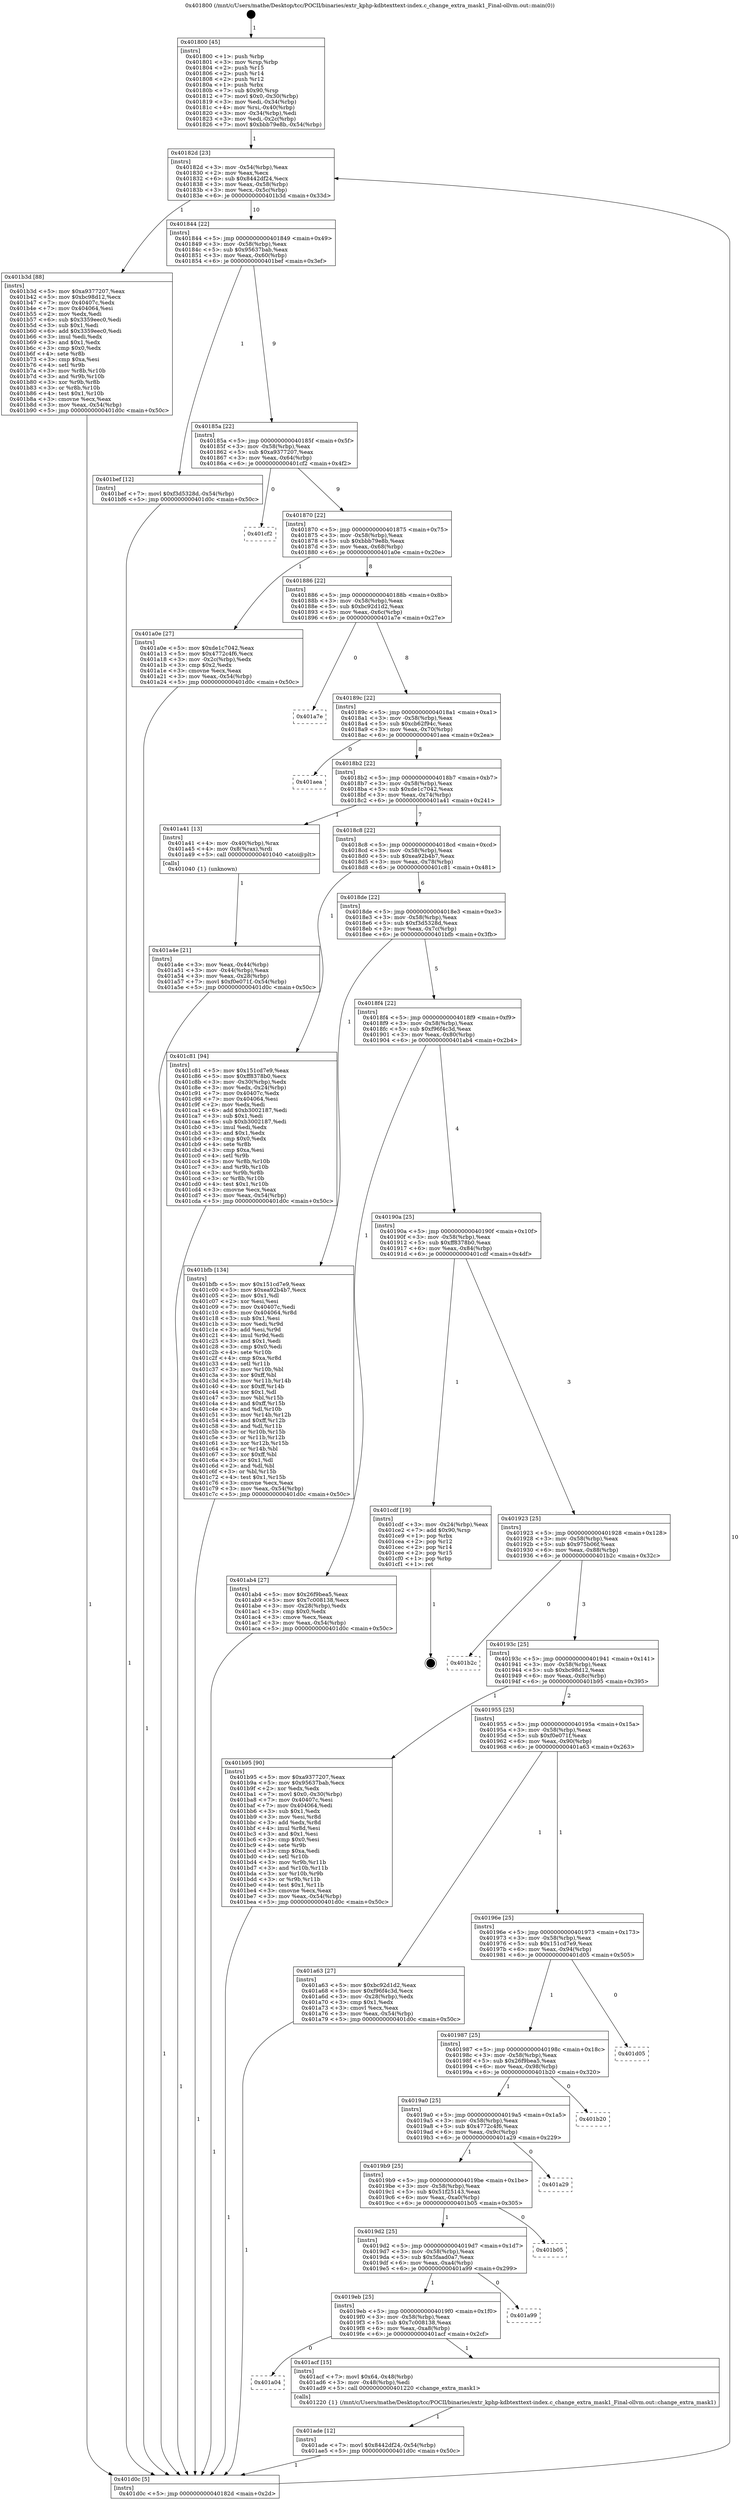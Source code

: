 digraph "0x401800" {
  label = "0x401800 (/mnt/c/Users/mathe/Desktop/tcc/POCII/binaries/extr_kphp-kdbtexttext-index.c_change_extra_mask1_Final-ollvm.out::main(0))"
  labelloc = "t"
  node[shape=record]

  Entry [label="",width=0.3,height=0.3,shape=circle,fillcolor=black,style=filled]
  "0x40182d" [label="{
     0x40182d [23]\l
     | [instrs]\l
     &nbsp;&nbsp;0x40182d \<+3\>: mov -0x54(%rbp),%eax\l
     &nbsp;&nbsp;0x401830 \<+2\>: mov %eax,%ecx\l
     &nbsp;&nbsp;0x401832 \<+6\>: sub $0x8442df24,%ecx\l
     &nbsp;&nbsp;0x401838 \<+3\>: mov %eax,-0x58(%rbp)\l
     &nbsp;&nbsp;0x40183b \<+3\>: mov %ecx,-0x5c(%rbp)\l
     &nbsp;&nbsp;0x40183e \<+6\>: je 0000000000401b3d \<main+0x33d\>\l
  }"]
  "0x401b3d" [label="{
     0x401b3d [88]\l
     | [instrs]\l
     &nbsp;&nbsp;0x401b3d \<+5\>: mov $0xa9377207,%eax\l
     &nbsp;&nbsp;0x401b42 \<+5\>: mov $0xbc98d12,%ecx\l
     &nbsp;&nbsp;0x401b47 \<+7\>: mov 0x40407c,%edx\l
     &nbsp;&nbsp;0x401b4e \<+7\>: mov 0x404064,%esi\l
     &nbsp;&nbsp;0x401b55 \<+2\>: mov %edx,%edi\l
     &nbsp;&nbsp;0x401b57 \<+6\>: sub $0x3359eec0,%edi\l
     &nbsp;&nbsp;0x401b5d \<+3\>: sub $0x1,%edi\l
     &nbsp;&nbsp;0x401b60 \<+6\>: add $0x3359eec0,%edi\l
     &nbsp;&nbsp;0x401b66 \<+3\>: imul %edi,%edx\l
     &nbsp;&nbsp;0x401b69 \<+3\>: and $0x1,%edx\l
     &nbsp;&nbsp;0x401b6c \<+3\>: cmp $0x0,%edx\l
     &nbsp;&nbsp;0x401b6f \<+4\>: sete %r8b\l
     &nbsp;&nbsp;0x401b73 \<+3\>: cmp $0xa,%esi\l
     &nbsp;&nbsp;0x401b76 \<+4\>: setl %r9b\l
     &nbsp;&nbsp;0x401b7a \<+3\>: mov %r8b,%r10b\l
     &nbsp;&nbsp;0x401b7d \<+3\>: and %r9b,%r10b\l
     &nbsp;&nbsp;0x401b80 \<+3\>: xor %r9b,%r8b\l
     &nbsp;&nbsp;0x401b83 \<+3\>: or %r8b,%r10b\l
     &nbsp;&nbsp;0x401b86 \<+4\>: test $0x1,%r10b\l
     &nbsp;&nbsp;0x401b8a \<+3\>: cmovne %ecx,%eax\l
     &nbsp;&nbsp;0x401b8d \<+3\>: mov %eax,-0x54(%rbp)\l
     &nbsp;&nbsp;0x401b90 \<+5\>: jmp 0000000000401d0c \<main+0x50c\>\l
  }"]
  "0x401844" [label="{
     0x401844 [22]\l
     | [instrs]\l
     &nbsp;&nbsp;0x401844 \<+5\>: jmp 0000000000401849 \<main+0x49\>\l
     &nbsp;&nbsp;0x401849 \<+3\>: mov -0x58(%rbp),%eax\l
     &nbsp;&nbsp;0x40184c \<+5\>: sub $0x95637bab,%eax\l
     &nbsp;&nbsp;0x401851 \<+3\>: mov %eax,-0x60(%rbp)\l
     &nbsp;&nbsp;0x401854 \<+6\>: je 0000000000401bef \<main+0x3ef\>\l
  }"]
  Exit [label="",width=0.3,height=0.3,shape=circle,fillcolor=black,style=filled,peripheries=2]
  "0x401bef" [label="{
     0x401bef [12]\l
     | [instrs]\l
     &nbsp;&nbsp;0x401bef \<+7\>: movl $0xf3d5328d,-0x54(%rbp)\l
     &nbsp;&nbsp;0x401bf6 \<+5\>: jmp 0000000000401d0c \<main+0x50c\>\l
  }"]
  "0x40185a" [label="{
     0x40185a [22]\l
     | [instrs]\l
     &nbsp;&nbsp;0x40185a \<+5\>: jmp 000000000040185f \<main+0x5f\>\l
     &nbsp;&nbsp;0x40185f \<+3\>: mov -0x58(%rbp),%eax\l
     &nbsp;&nbsp;0x401862 \<+5\>: sub $0xa9377207,%eax\l
     &nbsp;&nbsp;0x401867 \<+3\>: mov %eax,-0x64(%rbp)\l
     &nbsp;&nbsp;0x40186a \<+6\>: je 0000000000401cf2 \<main+0x4f2\>\l
  }"]
  "0x401ade" [label="{
     0x401ade [12]\l
     | [instrs]\l
     &nbsp;&nbsp;0x401ade \<+7\>: movl $0x8442df24,-0x54(%rbp)\l
     &nbsp;&nbsp;0x401ae5 \<+5\>: jmp 0000000000401d0c \<main+0x50c\>\l
  }"]
  "0x401cf2" [label="{
     0x401cf2\l
  }", style=dashed]
  "0x401870" [label="{
     0x401870 [22]\l
     | [instrs]\l
     &nbsp;&nbsp;0x401870 \<+5\>: jmp 0000000000401875 \<main+0x75\>\l
     &nbsp;&nbsp;0x401875 \<+3\>: mov -0x58(%rbp),%eax\l
     &nbsp;&nbsp;0x401878 \<+5\>: sub $0xbbb79e8b,%eax\l
     &nbsp;&nbsp;0x40187d \<+3\>: mov %eax,-0x68(%rbp)\l
     &nbsp;&nbsp;0x401880 \<+6\>: je 0000000000401a0e \<main+0x20e\>\l
  }"]
  "0x401a04" [label="{
     0x401a04\l
  }", style=dashed]
  "0x401a0e" [label="{
     0x401a0e [27]\l
     | [instrs]\l
     &nbsp;&nbsp;0x401a0e \<+5\>: mov $0xde1c7042,%eax\l
     &nbsp;&nbsp;0x401a13 \<+5\>: mov $0x4772c4f6,%ecx\l
     &nbsp;&nbsp;0x401a18 \<+3\>: mov -0x2c(%rbp),%edx\l
     &nbsp;&nbsp;0x401a1b \<+3\>: cmp $0x2,%edx\l
     &nbsp;&nbsp;0x401a1e \<+3\>: cmovne %ecx,%eax\l
     &nbsp;&nbsp;0x401a21 \<+3\>: mov %eax,-0x54(%rbp)\l
     &nbsp;&nbsp;0x401a24 \<+5\>: jmp 0000000000401d0c \<main+0x50c\>\l
  }"]
  "0x401886" [label="{
     0x401886 [22]\l
     | [instrs]\l
     &nbsp;&nbsp;0x401886 \<+5\>: jmp 000000000040188b \<main+0x8b\>\l
     &nbsp;&nbsp;0x40188b \<+3\>: mov -0x58(%rbp),%eax\l
     &nbsp;&nbsp;0x40188e \<+5\>: sub $0xbc92d1d2,%eax\l
     &nbsp;&nbsp;0x401893 \<+3\>: mov %eax,-0x6c(%rbp)\l
     &nbsp;&nbsp;0x401896 \<+6\>: je 0000000000401a7e \<main+0x27e\>\l
  }"]
  "0x401d0c" [label="{
     0x401d0c [5]\l
     | [instrs]\l
     &nbsp;&nbsp;0x401d0c \<+5\>: jmp 000000000040182d \<main+0x2d\>\l
  }"]
  "0x401800" [label="{
     0x401800 [45]\l
     | [instrs]\l
     &nbsp;&nbsp;0x401800 \<+1\>: push %rbp\l
     &nbsp;&nbsp;0x401801 \<+3\>: mov %rsp,%rbp\l
     &nbsp;&nbsp;0x401804 \<+2\>: push %r15\l
     &nbsp;&nbsp;0x401806 \<+2\>: push %r14\l
     &nbsp;&nbsp;0x401808 \<+2\>: push %r12\l
     &nbsp;&nbsp;0x40180a \<+1\>: push %rbx\l
     &nbsp;&nbsp;0x40180b \<+7\>: sub $0x90,%rsp\l
     &nbsp;&nbsp;0x401812 \<+7\>: movl $0x0,-0x30(%rbp)\l
     &nbsp;&nbsp;0x401819 \<+3\>: mov %edi,-0x34(%rbp)\l
     &nbsp;&nbsp;0x40181c \<+4\>: mov %rsi,-0x40(%rbp)\l
     &nbsp;&nbsp;0x401820 \<+3\>: mov -0x34(%rbp),%edi\l
     &nbsp;&nbsp;0x401823 \<+3\>: mov %edi,-0x2c(%rbp)\l
     &nbsp;&nbsp;0x401826 \<+7\>: movl $0xbbb79e8b,-0x54(%rbp)\l
  }"]
  "0x401acf" [label="{
     0x401acf [15]\l
     | [instrs]\l
     &nbsp;&nbsp;0x401acf \<+7\>: movl $0x64,-0x48(%rbp)\l
     &nbsp;&nbsp;0x401ad6 \<+3\>: mov -0x48(%rbp),%edi\l
     &nbsp;&nbsp;0x401ad9 \<+5\>: call 0000000000401220 \<change_extra_mask1\>\l
     | [calls]\l
     &nbsp;&nbsp;0x401220 \{1\} (/mnt/c/Users/mathe/Desktop/tcc/POCII/binaries/extr_kphp-kdbtexttext-index.c_change_extra_mask1_Final-ollvm.out::change_extra_mask1)\l
  }"]
  "0x401a7e" [label="{
     0x401a7e\l
  }", style=dashed]
  "0x40189c" [label="{
     0x40189c [22]\l
     | [instrs]\l
     &nbsp;&nbsp;0x40189c \<+5\>: jmp 00000000004018a1 \<main+0xa1\>\l
     &nbsp;&nbsp;0x4018a1 \<+3\>: mov -0x58(%rbp),%eax\l
     &nbsp;&nbsp;0x4018a4 \<+5\>: sub $0xcb62f94c,%eax\l
     &nbsp;&nbsp;0x4018a9 \<+3\>: mov %eax,-0x70(%rbp)\l
     &nbsp;&nbsp;0x4018ac \<+6\>: je 0000000000401aea \<main+0x2ea\>\l
  }"]
  "0x4019eb" [label="{
     0x4019eb [25]\l
     | [instrs]\l
     &nbsp;&nbsp;0x4019eb \<+5\>: jmp 00000000004019f0 \<main+0x1f0\>\l
     &nbsp;&nbsp;0x4019f0 \<+3\>: mov -0x58(%rbp),%eax\l
     &nbsp;&nbsp;0x4019f3 \<+5\>: sub $0x7c008138,%eax\l
     &nbsp;&nbsp;0x4019f8 \<+6\>: mov %eax,-0xa8(%rbp)\l
     &nbsp;&nbsp;0x4019fe \<+6\>: je 0000000000401acf \<main+0x2cf\>\l
  }"]
  "0x401aea" [label="{
     0x401aea\l
  }", style=dashed]
  "0x4018b2" [label="{
     0x4018b2 [22]\l
     | [instrs]\l
     &nbsp;&nbsp;0x4018b2 \<+5\>: jmp 00000000004018b7 \<main+0xb7\>\l
     &nbsp;&nbsp;0x4018b7 \<+3\>: mov -0x58(%rbp),%eax\l
     &nbsp;&nbsp;0x4018ba \<+5\>: sub $0xde1c7042,%eax\l
     &nbsp;&nbsp;0x4018bf \<+3\>: mov %eax,-0x74(%rbp)\l
     &nbsp;&nbsp;0x4018c2 \<+6\>: je 0000000000401a41 \<main+0x241\>\l
  }"]
  "0x401a99" [label="{
     0x401a99\l
  }", style=dashed]
  "0x401a41" [label="{
     0x401a41 [13]\l
     | [instrs]\l
     &nbsp;&nbsp;0x401a41 \<+4\>: mov -0x40(%rbp),%rax\l
     &nbsp;&nbsp;0x401a45 \<+4\>: mov 0x8(%rax),%rdi\l
     &nbsp;&nbsp;0x401a49 \<+5\>: call 0000000000401040 \<atoi@plt\>\l
     | [calls]\l
     &nbsp;&nbsp;0x401040 \{1\} (unknown)\l
  }"]
  "0x4018c8" [label="{
     0x4018c8 [22]\l
     | [instrs]\l
     &nbsp;&nbsp;0x4018c8 \<+5\>: jmp 00000000004018cd \<main+0xcd\>\l
     &nbsp;&nbsp;0x4018cd \<+3\>: mov -0x58(%rbp),%eax\l
     &nbsp;&nbsp;0x4018d0 \<+5\>: sub $0xea92b4b7,%eax\l
     &nbsp;&nbsp;0x4018d5 \<+3\>: mov %eax,-0x78(%rbp)\l
     &nbsp;&nbsp;0x4018d8 \<+6\>: je 0000000000401c81 \<main+0x481\>\l
  }"]
  "0x401a4e" [label="{
     0x401a4e [21]\l
     | [instrs]\l
     &nbsp;&nbsp;0x401a4e \<+3\>: mov %eax,-0x44(%rbp)\l
     &nbsp;&nbsp;0x401a51 \<+3\>: mov -0x44(%rbp),%eax\l
     &nbsp;&nbsp;0x401a54 \<+3\>: mov %eax,-0x28(%rbp)\l
     &nbsp;&nbsp;0x401a57 \<+7\>: movl $0xf0e071f,-0x54(%rbp)\l
     &nbsp;&nbsp;0x401a5e \<+5\>: jmp 0000000000401d0c \<main+0x50c\>\l
  }"]
  "0x4019d2" [label="{
     0x4019d2 [25]\l
     | [instrs]\l
     &nbsp;&nbsp;0x4019d2 \<+5\>: jmp 00000000004019d7 \<main+0x1d7\>\l
     &nbsp;&nbsp;0x4019d7 \<+3\>: mov -0x58(%rbp),%eax\l
     &nbsp;&nbsp;0x4019da \<+5\>: sub $0x5faad0a7,%eax\l
     &nbsp;&nbsp;0x4019df \<+6\>: mov %eax,-0xa4(%rbp)\l
     &nbsp;&nbsp;0x4019e5 \<+6\>: je 0000000000401a99 \<main+0x299\>\l
  }"]
  "0x401c81" [label="{
     0x401c81 [94]\l
     | [instrs]\l
     &nbsp;&nbsp;0x401c81 \<+5\>: mov $0x151cd7e9,%eax\l
     &nbsp;&nbsp;0x401c86 \<+5\>: mov $0xff8378b0,%ecx\l
     &nbsp;&nbsp;0x401c8b \<+3\>: mov -0x30(%rbp),%edx\l
     &nbsp;&nbsp;0x401c8e \<+3\>: mov %edx,-0x24(%rbp)\l
     &nbsp;&nbsp;0x401c91 \<+7\>: mov 0x40407c,%edx\l
     &nbsp;&nbsp;0x401c98 \<+7\>: mov 0x404064,%esi\l
     &nbsp;&nbsp;0x401c9f \<+2\>: mov %edx,%edi\l
     &nbsp;&nbsp;0x401ca1 \<+6\>: add $0xb3002187,%edi\l
     &nbsp;&nbsp;0x401ca7 \<+3\>: sub $0x1,%edi\l
     &nbsp;&nbsp;0x401caa \<+6\>: sub $0xb3002187,%edi\l
     &nbsp;&nbsp;0x401cb0 \<+3\>: imul %edi,%edx\l
     &nbsp;&nbsp;0x401cb3 \<+3\>: and $0x1,%edx\l
     &nbsp;&nbsp;0x401cb6 \<+3\>: cmp $0x0,%edx\l
     &nbsp;&nbsp;0x401cb9 \<+4\>: sete %r8b\l
     &nbsp;&nbsp;0x401cbd \<+3\>: cmp $0xa,%esi\l
     &nbsp;&nbsp;0x401cc0 \<+4\>: setl %r9b\l
     &nbsp;&nbsp;0x401cc4 \<+3\>: mov %r8b,%r10b\l
     &nbsp;&nbsp;0x401cc7 \<+3\>: and %r9b,%r10b\l
     &nbsp;&nbsp;0x401cca \<+3\>: xor %r9b,%r8b\l
     &nbsp;&nbsp;0x401ccd \<+3\>: or %r8b,%r10b\l
     &nbsp;&nbsp;0x401cd0 \<+4\>: test $0x1,%r10b\l
     &nbsp;&nbsp;0x401cd4 \<+3\>: cmovne %ecx,%eax\l
     &nbsp;&nbsp;0x401cd7 \<+3\>: mov %eax,-0x54(%rbp)\l
     &nbsp;&nbsp;0x401cda \<+5\>: jmp 0000000000401d0c \<main+0x50c\>\l
  }"]
  "0x4018de" [label="{
     0x4018de [22]\l
     | [instrs]\l
     &nbsp;&nbsp;0x4018de \<+5\>: jmp 00000000004018e3 \<main+0xe3\>\l
     &nbsp;&nbsp;0x4018e3 \<+3\>: mov -0x58(%rbp),%eax\l
     &nbsp;&nbsp;0x4018e6 \<+5\>: sub $0xf3d5328d,%eax\l
     &nbsp;&nbsp;0x4018eb \<+3\>: mov %eax,-0x7c(%rbp)\l
     &nbsp;&nbsp;0x4018ee \<+6\>: je 0000000000401bfb \<main+0x3fb\>\l
  }"]
  "0x401b05" [label="{
     0x401b05\l
  }", style=dashed]
  "0x401bfb" [label="{
     0x401bfb [134]\l
     | [instrs]\l
     &nbsp;&nbsp;0x401bfb \<+5\>: mov $0x151cd7e9,%eax\l
     &nbsp;&nbsp;0x401c00 \<+5\>: mov $0xea92b4b7,%ecx\l
     &nbsp;&nbsp;0x401c05 \<+2\>: mov $0x1,%dl\l
     &nbsp;&nbsp;0x401c07 \<+2\>: xor %esi,%esi\l
     &nbsp;&nbsp;0x401c09 \<+7\>: mov 0x40407c,%edi\l
     &nbsp;&nbsp;0x401c10 \<+8\>: mov 0x404064,%r8d\l
     &nbsp;&nbsp;0x401c18 \<+3\>: sub $0x1,%esi\l
     &nbsp;&nbsp;0x401c1b \<+3\>: mov %edi,%r9d\l
     &nbsp;&nbsp;0x401c1e \<+3\>: add %esi,%r9d\l
     &nbsp;&nbsp;0x401c21 \<+4\>: imul %r9d,%edi\l
     &nbsp;&nbsp;0x401c25 \<+3\>: and $0x1,%edi\l
     &nbsp;&nbsp;0x401c28 \<+3\>: cmp $0x0,%edi\l
     &nbsp;&nbsp;0x401c2b \<+4\>: sete %r10b\l
     &nbsp;&nbsp;0x401c2f \<+4\>: cmp $0xa,%r8d\l
     &nbsp;&nbsp;0x401c33 \<+4\>: setl %r11b\l
     &nbsp;&nbsp;0x401c37 \<+3\>: mov %r10b,%bl\l
     &nbsp;&nbsp;0x401c3a \<+3\>: xor $0xff,%bl\l
     &nbsp;&nbsp;0x401c3d \<+3\>: mov %r11b,%r14b\l
     &nbsp;&nbsp;0x401c40 \<+4\>: xor $0xff,%r14b\l
     &nbsp;&nbsp;0x401c44 \<+3\>: xor $0x1,%dl\l
     &nbsp;&nbsp;0x401c47 \<+3\>: mov %bl,%r15b\l
     &nbsp;&nbsp;0x401c4a \<+4\>: and $0xff,%r15b\l
     &nbsp;&nbsp;0x401c4e \<+3\>: and %dl,%r10b\l
     &nbsp;&nbsp;0x401c51 \<+3\>: mov %r14b,%r12b\l
     &nbsp;&nbsp;0x401c54 \<+4\>: and $0xff,%r12b\l
     &nbsp;&nbsp;0x401c58 \<+3\>: and %dl,%r11b\l
     &nbsp;&nbsp;0x401c5b \<+3\>: or %r10b,%r15b\l
     &nbsp;&nbsp;0x401c5e \<+3\>: or %r11b,%r12b\l
     &nbsp;&nbsp;0x401c61 \<+3\>: xor %r12b,%r15b\l
     &nbsp;&nbsp;0x401c64 \<+3\>: or %r14b,%bl\l
     &nbsp;&nbsp;0x401c67 \<+3\>: xor $0xff,%bl\l
     &nbsp;&nbsp;0x401c6a \<+3\>: or $0x1,%dl\l
     &nbsp;&nbsp;0x401c6d \<+2\>: and %dl,%bl\l
     &nbsp;&nbsp;0x401c6f \<+3\>: or %bl,%r15b\l
     &nbsp;&nbsp;0x401c72 \<+4\>: test $0x1,%r15b\l
     &nbsp;&nbsp;0x401c76 \<+3\>: cmovne %ecx,%eax\l
     &nbsp;&nbsp;0x401c79 \<+3\>: mov %eax,-0x54(%rbp)\l
     &nbsp;&nbsp;0x401c7c \<+5\>: jmp 0000000000401d0c \<main+0x50c\>\l
  }"]
  "0x4018f4" [label="{
     0x4018f4 [22]\l
     | [instrs]\l
     &nbsp;&nbsp;0x4018f4 \<+5\>: jmp 00000000004018f9 \<main+0xf9\>\l
     &nbsp;&nbsp;0x4018f9 \<+3\>: mov -0x58(%rbp),%eax\l
     &nbsp;&nbsp;0x4018fc \<+5\>: sub $0xf96f4c3d,%eax\l
     &nbsp;&nbsp;0x401901 \<+3\>: mov %eax,-0x80(%rbp)\l
     &nbsp;&nbsp;0x401904 \<+6\>: je 0000000000401ab4 \<main+0x2b4\>\l
  }"]
  "0x4019b9" [label="{
     0x4019b9 [25]\l
     | [instrs]\l
     &nbsp;&nbsp;0x4019b9 \<+5\>: jmp 00000000004019be \<main+0x1be\>\l
     &nbsp;&nbsp;0x4019be \<+3\>: mov -0x58(%rbp),%eax\l
     &nbsp;&nbsp;0x4019c1 \<+5\>: sub $0x51f25143,%eax\l
     &nbsp;&nbsp;0x4019c6 \<+6\>: mov %eax,-0xa0(%rbp)\l
     &nbsp;&nbsp;0x4019cc \<+6\>: je 0000000000401b05 \<main+0x305\>\l
  }"]
  "0x401ab4" [label="{
     0x401ab4 [27]\l
     | [instrs]\l
     &nbsp;&nbsp;0x401ab4 \<+5\>: mov $0x26f9bea5,%eax\l
     &nbsp;&nbsp;0x401ab9 \<+5\>: mov $0x7c008138,%ecx\l
     &nbsp;&nbsp;0x401abe \<+3\>: mov -0x28(%rbp),%edx\l
     &nbsp;&nbsp;0x401ac1 \<+3\>: cmp $0x0,%edx\l
     &nbsp;&nbsp;0x401ac4 \<+3\>: cmove %ecx,%eax\l
     &nbsp;&nbsp;0x401ac7 \<+3\>: mov %eax,-0x54(%rbp)\l
     &nbsp;&nbsp;0x401aca \<+5\>: jmp 0000000000401d0c \<main+0x50c\>\l
  }"]
  "0x40190a" [label="{
     0x40190a [25]\l
     | [instrs]\l
     &nbsp;&nbsp;0x40190a \<+5\>: jmp 000000000040190f \<main+0x10f\>\l
     &nbsp;&nbsp;0x40190f \<+3\>: mov -0x58(%rbp),%eax\l
     &nbsp;&nbsp;0x401912 \<+5\>: sub $0xff8378b0,%eax\l
     &nbsp;&nbsp;0x401917 \<+6\>: mov %eax,-0x84(%rbp)\l
     &nbsp;&nbsp;0x40191d \<+6\>: je 0000000000401cdf \<main+0x4df\>\l
  }"]
  "0x401a29" [label="{
     0x401a29\l
  }", style=dashed]
  "0x401cdf" [label="{
     0x401cdf [19]\l
     | [instrs]\l
     &nbsp;&nbsp;0x401cdf \<+3\>: mov -0x24(%rbp),%eax\l
     &nbsp;&nbsp;0x401ce2 \<+7\>: add $0x90,%rsp\l
     &nbsp;&nbsp;0x401ce9 \<+1\>: pop %rbx\l
     &nbsp;&nbsp;0x401cea \<+2\>: pop %r12\l
     &nbsp;&nbsp;0x401cec \<+2\>: pop %r14\l
     &nbsp;&nbsp;0x401cee \<+2\>: pop %r15\l
     &nbsp;&nbsp;0x401cf0 \<+1\>: pop %rbp\l
     &nbsp;&nbsp;0x401cf1 \<+1\>: ret\l
  }"]
  "0x401923" [label="{
     0x401923 [25]\l
     | [instrs]\l
     &nbsp;&nbsp;0x401923 \<+5\>: jmp 0000000000401928 \<main+0x128\>\l
     &nbsp;&nbsp;0x401928 \<+3\>: mov -0x58(%rbp),%eax\l
     &nbsp;&nbsp;0x40192b \<+5\>: sub $0x975b06f,%eax\l
     &nbsp;&nbsp;0x401930 \<+6\>: mov %eax,-0x88(%rbp)\l
     &nbsp;&nbsp;0x401936 \<+6\>: je 0000000000401b2c \<main+0x32c\>\l
  }"]
  "0x4019a0" [label="{
     0x4019a0 [25]\l
     | [instrs]\l
     &nbsp;&nbsp;0x4019a0 \<+5\>: jmp 00000000004019a5 \<main+0x1a5\>\l
     &nbsp;&nbsp;0x4019a5 \<+3\>: mov -0x58(%rbp),%eax\l
     &nbsp;&nbsp;0x4019a8 \<+5\>: sub $0x4772c4f6,%eax\l
     &nbsp;&nbsp;0x4019ad \<+6\>: mov %eax,-0x9c(%rbp)\l
     &nbsp;&nbsp;0x4019b3 \<+6\>: je 0000000000401a29 \<main+0x229\>\l
  }"]
  "0x401b2c" [label="{
     0x401b2c\l
  }", style=dashed]
  "0x40193c" [label="{
     0x40193c [25]\l
     | [instrs]\l
     &nbsp;&nbsp;0x40193c \<+5\>: jmp 0000000000401941 \<main+0x141\>\l
     &nbsp;&nbsp;0x401941 \<+3\>: mov -0x58(%rbp),%eax\l
     &nbsp;&nbsp;0x401944 \<+5\>: sub $0xbc98d12,%eax\l
     &nbsp;&nbsp;0x401949 \<+6\>: mov %eax,-0x8c(%rbp)\l
     &nbsp;&nbsp;0x40194f \<+6\>: je 0000000000401b95 \<main+0x395\>\l
  }"]
  "0x401b20" [label="{
     0x401b20\l
  }", style=dashed]
  "0x401b95" [label="{
     0x401b95 [90]\l
     | [instrs]\l
     &nbsp;&nbsp;0x401b95 \<+5\>: mov $0xa9377207,%eax\l
     &nbsp;&nbsp;0x401b9a \<+5\>: mov $0x95637bab,%ecx\l
     &nbsp;&nbsp;0x401b9f \<+2\>: xor %edx,%edx\l
     &nbsp;&nbsp;0x401ba1 \<+7\>: movl $0x0,-0x30(%rbp)\l
     &nbsp;&nbsp;0x401ba8 \<+7\>: mov 0x40407c,%esi\l
     &nbsp;&nbsp;0x401baf \<+7\>: mov 0x404064,%edi\l
     &nbsp;&nbsp;0x401bb6 \<+3\>: sub $0x1,%edx\l
     &nbsp;&nbsp;0x401bb9 \<+3\>: mov %esi,%r8d\l
     &nbsp;&nbsp;0x401bbc \<+3\>: add %edx,%r8d\l
     &nbsp;&nbsp;0x401bbf \<+4\>: imul %r8d,%esi\l
     &nbsp;&nbsp;0x401bc3 \<+3\>: and $0x1,%esi\l
     &nbsp;&nbsp;0x401bc6 \<+3\>: cmp $0x0,%esi\l
     &nbsp;&nbsp;0x401bc9 \<+4\>: sete %r9b\l
     &nbsp;&nbsp;0x401bcd \<+3\>: cmp $0xa,%edi\l
     &nbsp;&nbsp;0x401bd0 \<+4\>: setl %r10b\l
     &nbsp;&nbsp;0x401bd4 \<+3\>: mov %r9b,%r11b\l
     &nbsp;&nbsp;0x401bd7 \<+3\>: and %r10b,%r11b\l
     &nbsp;&nbsp;0x401bda \<+3\>: xor %r10b,%r9b\l
     &nbsp;&nbsp;0x401bdd \<+3\>: or %r9b,%r11b\l
     &nbsp;&nbsp;0x401be0 \<+4\>: test $0x1,%r11b\l
     &nbsp;&nbsp;0x401be4 \<+3\>: cmovne %ecx,%eax\l
     &nbsp;&nbsp;0x401be7 \<+3\>: mov %eax,-0x54(%rbp)\l
     &nbsp;&nbsp;0x401bea \<+5\>: jmp 0000000000401d0c \<main+0x50c\>\l
  }"]
  "0x401955" [label="{
     0x401955 [25]\l
     | [instrs]\l
     &nbsp;&nbsp;0x401955 \<+5\>: jmp 000000000040195a \<main+0x15a\>\l
     &nbsp;&nbsp;0x40195a \<+3\>: mov -0x58(%rbp),%eax\l
     &nbsp;&nbsp;0x40195d \<+5\>: sub $0xf0e071f,%eax\l
     &nbsp;&nbsp;0x401962 \<+6\>: mov %eax,-0x90(%rbp)\l
     &nbsp;&nbsp;0x401968 \<+6\>: je 0000000000401a63 \<main+0x263\>\l
  }"]
  "0x401987" [label="{
     0x401987 [25]\l
     | [instrs]\l
     &nbsp;&nbsp;0x401987 \<+5\>: jmp 000000000040198c \<main+0x18c\>\l
     &nbsp;&nbsp;0x40198c \<+3\>: mov -0x58(%rbp),%eax\l
     &nbsp;&nbsp;0x40198f \<+5\>: sub $0x26f9bea5,%eax\l
     &nbsp;&nbsp;0x401994 \<+6\>: mov %eax,-0x98(%rbp)\l
     &nbsp;&nbsp;0x40199a \<+6\>: je 0000000000401b20 \<main+0x320\>\l
  }"]
  "0x401a63" [label="{
     0x401a63 [27]\l
     | [instrs]\l
     &nbsp;&nbsp;0x401a63 \<+5\>: mov $0xbc92d1d2,%eax\l
     &nbsp;&nbsp;0x401a68 \<+5\>: mov $0xf96f4c3d,%ecx\l
     &nbsp;&nbsp;0x401a6d \<+3\>: mov -0x28(%rbp),%edx\l
     &nbsp;&nbsp;0x401a70 \<+3\>: cmp $0x1,%edx\l
     &nbsp;&nbsp;0x401a73 \<+3\>: cmovl %ecx,%eax\l
     &nbsp;&nbsp;0x401a76 \<+3\>: mov %eax,-0x54(%rbp)\l
     &nbsp;&nbsp;0x401a79 \<+5\>: jmp 0000000000401d0c \<main+0x50c\>\l
  }"]
  "0x40196e" [label="{
     0x40196e [25]\l
     | [instrs]\l
     &nbsp;&nbsp;0x40196e \<+5\>: jmp 0000000000401973 \<main+0x173\>\l
     &nbsp;&nbsp;0x401973 \<+3\>: mov -0x58(%rbp),%eax\l
     &nbsp;&nbsp;0x401976 \<+5\>: sub $0x151cd7e9,%eax\l
     &nbsp;&nbsp;0x40197b \<+6\>: mov %eax,-0x94(%rbp)\l
     &nbsp;&nbsp;0x401981 \<+6\>: je 0000000000401d05 \<main+0x505\>\l
  }"]
  "0x401d05" [label="{
     0x401d05\l
  }", style=dashed]
  Entry -> "0x401800" [label=" 1"]
  "0x40182d" -> "0x401b3d" [label=" 1"]
  "0x40182d" -> "0x401844" [label=" 10"]
  "0x401cdf" -> Exit [label=" 1"]
  "0x401844" -> "0x401bef" [label=" 1"]
  "0x401844" -> "0x40185a" [label=" 9"]
  "0x401c81" -> "0x401d0c" [label=" 1"]
  "0x40185a" -> "0x401cf2" [label=" 0"]
  "0x40185a" -> "0x401870" [label=" 9"]
  "0x401bfb" -> "0x401d0c" [label=" 1"]
  "0x401870" -> "0x401a0e" [label=" 1"]
  "0x401870" -> "0x401886" [label=" 8"]
  "0x401a0e" -> "0x401d0c" [label=" 1"]
  "0x401800" -> "0x40182d" [label=" 1"]
  "0x401d0c" -> "0x40182d" [label=" 10"]
  "0x401bef" -> "0x401d0c" [label=" 1"]
  "0x401886" -> "0x401a7e" [label=" 0"]
  "0x401886" -> "0x40189c" [label=" 8"]
  "0x401b95" -> "0x401d0c" [label=" 1"]
  "0x40189c" -> "0x401aea" [label=" 0"]
  "0x40189c" -> "0x4018b2" [label=" 8"]
  "0x401ade" -> "0x401d0c" [label=" 1"]
  "0x4018b2" -> "0x401a41" [label=" 1"]
  "0x4018b2" -> "0x4018c8" [label=" 7"]
  "0x401a41" -> "0x401a4e" [label=" 1"]
  "0x401a4e" -> "0x401d0c" [label=" 1"]
  "0x401acf" -> "0x401ade" [label=" 1"]
  "0x4018c8" -> "0x401c81" [label=" 1"]
  "0x4018c8" -> "0x4018de" [label=" 6"]
  "0x4019eb" -> "0x401acf" [label=" 1"]
  "0x4018de" -> "0x401bfb" [label=" 1"]
  "0x4018de" -> "0x4018f4" [label=" 5"]
  "0x401b3d" -> "0x401d0c" [label=" 1"]
  "0x4018f4" -> "0x401ab4" [label=" 1"]
  "0x4018f4" -> "0x40190a" [label=" 4"]
  "0x4019d2" -> "0x401a99" [label=" 0"]
  "0x40190a" -> "0x401cdf" [label=" 1"]
  "0x40190a" -> "0x401923" [label=" 3"]
  "0x4019eb" -> "0x401a04" [label=" 0"]
  "0x401923" -> "0x401b2c" [label=" 0"]
  "0x401923" -> "0x40193c" [label=" 3"]
  "0x4019b9" -> "0x401b05" [label=" 0"]
  "0x40193c" -> "0x401b95" [label=" 1"]
  "0x40193c" -> "0x401955" [label=" 2"]
  "0x4019d2" -> "0x4019eb" [label=" 1"]
  "0x401955" -> "0x401a63" [label=" 1"]
  "0x401955" -> "0x40196e" [label=" 1"]
  "0x401a63" -> "0x401d0c" [label=" 1"]
  "0x401ab4" -> "0x401d0c" [label=" 1"]
  "0x4019a0" -> "0x401a29" [label=" 0"]
  "0x40196e" -> "0x401d05" [label=" 0"]
  "0x40196e" -> "0x401987" [label=" 1"]
  "0x4019a0" -> "0x4019b9" [label=" 1"]
  "0x401987" -> "0x401b20" [label=" 0"]
  "0x401987" -> "0x4019a0" [label=" 1"]
  "0x4019b9" -> "0x4019d2" [label=" 1"]
}
